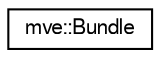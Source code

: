digraph "Graphical Class Hierarchy"
{
  edge [fontname="FreeSans",fontsize="10",labelfontname="FreeSans",labelfontsize="10"];
  node [fontname="FreeSans",fontsize="10",shape=record];
  rankdir="LR";
  Node0 [label="mve::Bundle",height=0.2,width=0.4,color="black", fillcolor="white", style="filled",URL="$classmve_1_1_bundle.html",tooltip="A simple data structure to represent bundle files. "];
}
